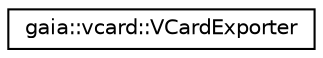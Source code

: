 digraph G
{
  edge [fontname="Helvetica",fontsize="10",labelfontname="Helvetica",labelfontsize="10"];
  node [fontname="Helvetica",fontsize="10",shape=record];
  rankdir=LR;
  Node1 [label="gaia::vcard::VCardExporter",height=0.2,width=0.4,color="black", fillcolor="white", style="filled",URL="$d4/d0d/classgaia_1_1vcard_1_1_v_card_exporter.html",tooltip="The class for exporting vCard from Contacts information."];
}
